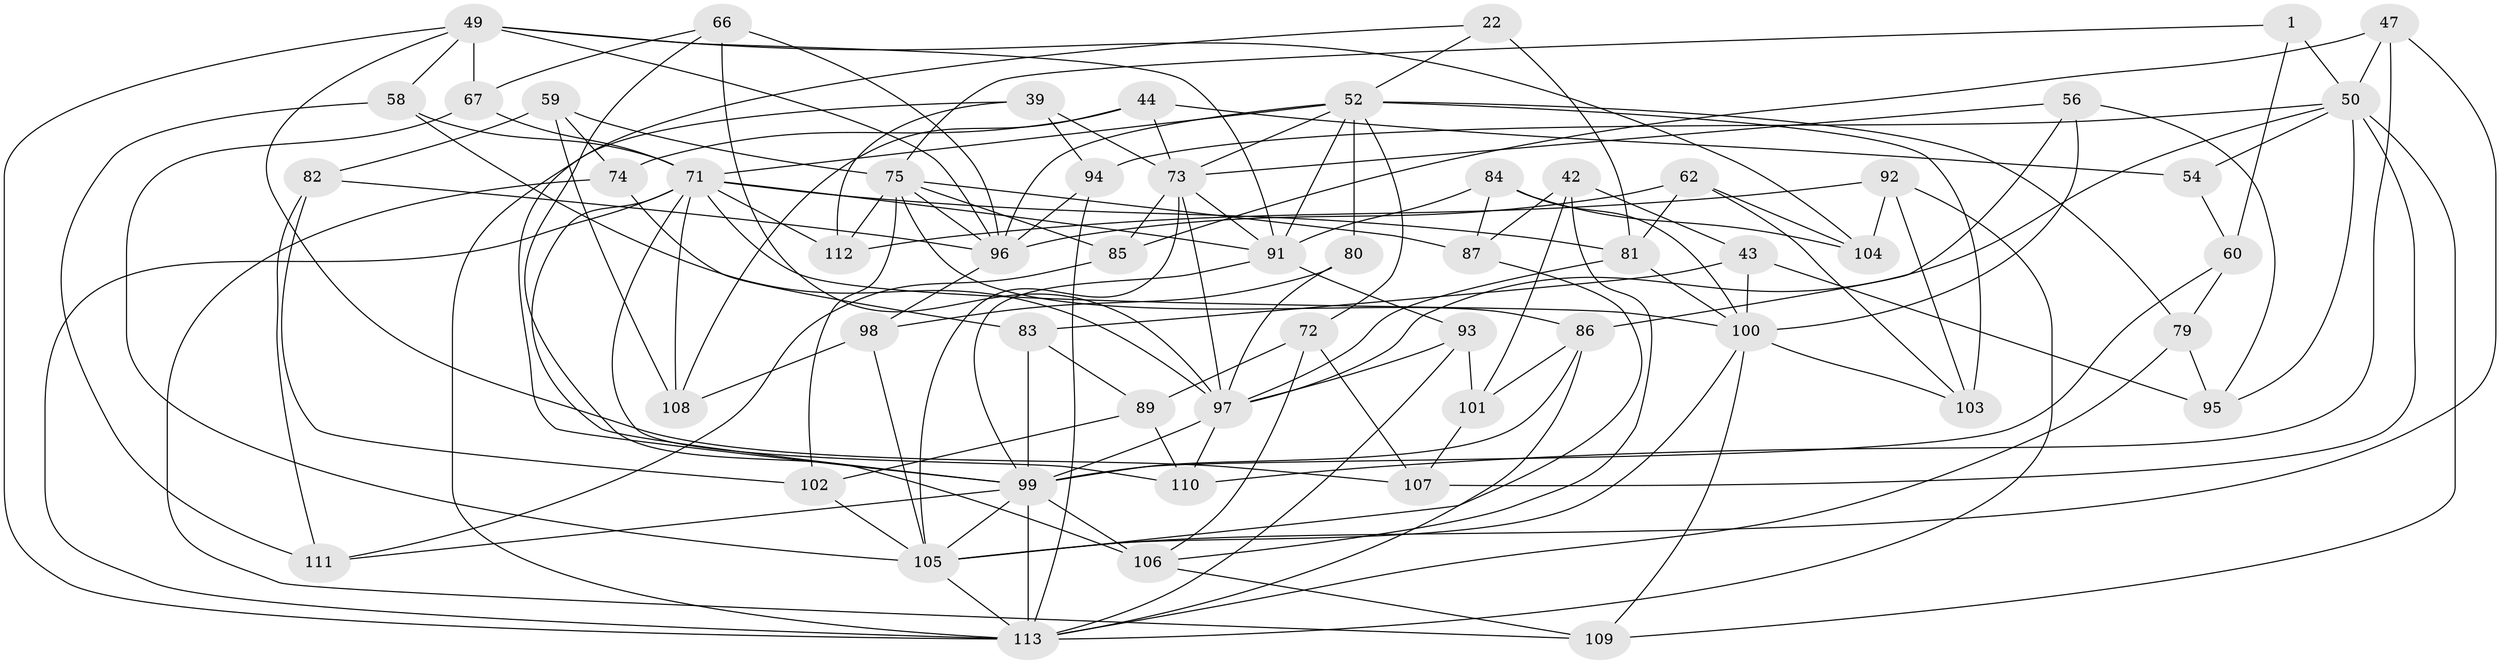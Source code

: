 // original degree distribution, {4: 1.0}
// Generated by graph-tools (version 1.1) at 2025/57/03/09/25 04:57:35]
// undirected, 56 vertices, 142 edges
graph export_dot {
graph [start="1"]
  node [color=gray90,style=filled];
  1;
  22;
  39;
  42;
  43;
  44;
  47;
  49 [super="+31+33"];
  50 [super="+11"];
  52 [super="+26+41+29"];
  54;
  56;
  58 [super="+6"];
  59;
  60 [super="+55"];
  62;
  66 [super="+7"];
  67 [super="+19"];
  71 [super="+40+64"];
  72;
  73 [super="+4+14+24"];
  74;
  75 [super="+5+20"];
  79;
  80 [super="+3"];
  81 [super="+15"];
  82;
  83;
  84;
  85 [super="+77"];
  86 [super="+78"];
  87;
  89;
  91 [super="+38+69+70"];
  92;
  93;
  94;
  95;
  96 [super="+2+16"];
  97 [super="+51+48"];
  98;
  99 [super="+8+13+36+76"];
  100 [super="+32"];
  101;
  102;
  103;
  104;
  105 [super="+65"];
  106 [super="+68+90"];
  107;
  108;
  109;
  110;
  111;
  112 [super="+61"];
  113 [super="+88+57"];
  1 -- 60 [weight=2];
  1 -- 75;
  1 -- 50;
  22 -- 81 [weight=2];
  22 -- 52;
  22 -- 113;
  39 -- 73;
  39 -- 94;
  39 -- 112;
  39 -- 99;
  42 -- 87;
  42 -- 43;
  42 -- 101;
  42 -- 106;
  43 -- 95;
  43 -- 83;
  43 -- 100;
  44 -- 108;
  44 -- 74;
  44 -- 54;
  44 -- 73;
  47 -- 50;
  47 -- 110;
  47 -- 85;
  47 -- 105;
  49 -- 107;
  49 -- 96;
  49 -- 91;
  49 -- 58;
  49 -- 67 [weight=2];
  49 -- 104;
  49 -- 113;
  50 -- 107;
  50 -- 54;
  50 -- 109;
  50 -- 94;
  50 -- 95;
  50 -- 97;
  52 -- 71;
  52 -- 73;
  52 -- 72;
  52 -- 80 [weight=3];
  52 -- 79;
  52 -- 96;
  52 -- 103;
  52 -- 91 [weight=2];
  54 -- 60 [weight=2];
  56 -- 73;
  56 -- 95;
  56 -- 100;
  56 -- 86;
  58 -- 71 [weight=2];
  58 -- 97 [weight=2];
  58 -- 111;
  59 -- 82;
  59 -- 74;
  59 -- 108;
  59 -- 75;
  60 -- 79;
  60 -- 99;
  62 -- 103;
  62 -- 104;
  62 -- 81;
  62 -- 96;
  66 -- 106 [weight=2];
  66 -- 96;
  66 -- 97 [weight=2];
  66 -- 67;
  67 -- 105 [weight=2];
  67 -- 71;
  71 -- 112 [weight=3];
  71 -- 99;
  71 -- 100;
  71 -- 108;
  71 -- 81;
  71 -- 113;
  71 -- 91;
  71 -- 110;
  72 -- 107;
  72 -- 89;
  72 -- 106;
  73 -- 85 [weight=3];
  73 -- 105 [weight=4];
  73 -- 91 [weight=2];
  73 -- 97;
  74 -- 83;
  74 -- 109;
  75 -- 102;
  75 -- 87;
  75 -- 96;
  75 -- 85;
  75 -- 86;
  75 -- 112;
  79 -- 95;
  79 -- 113;
  80 -- 97 [weight=2];
  80 -- 98;
  81 -- 100;
  81 -- 97;
  82 -- 102;
  82 -- 111;
  82 -- 96;
  83 -- 89;
  83 -- 99;
  84 -- 87;
  84 -- 104;
  84 -- 100;
  84 -- 91;
  85 -- 111;
  86 -- 101;
  86 -- 99 [weight=2];
  86 -- 113;
  87 -- 105;
  89 -- 102;
  89 -- 110;
  91 -- 99 [weight=2];
  91 -- 93;
  92 -- 103;
  92 -- 104;
  92 -- 112;
  92 -- 113;
  93 -- 101;
  93 -- 97;
  93 -- 113;
  94 -- 113;
  94 -- 96;
  96 -- 98;
  97 -- 99;
  97 -- 110;
  98 -- 108;
  98 -- 105;
  99 -- 111;
  99 -- 106 [weight=3];
  99 -- 105;
  99 -- 113 [weight=2];
  100 -- 103;
  100 -- 109;
  100 -- 105;
  101 -- 107;
  102 -- 105;
  105 -- 113 [weight=2];
  106 -- 109;
}
